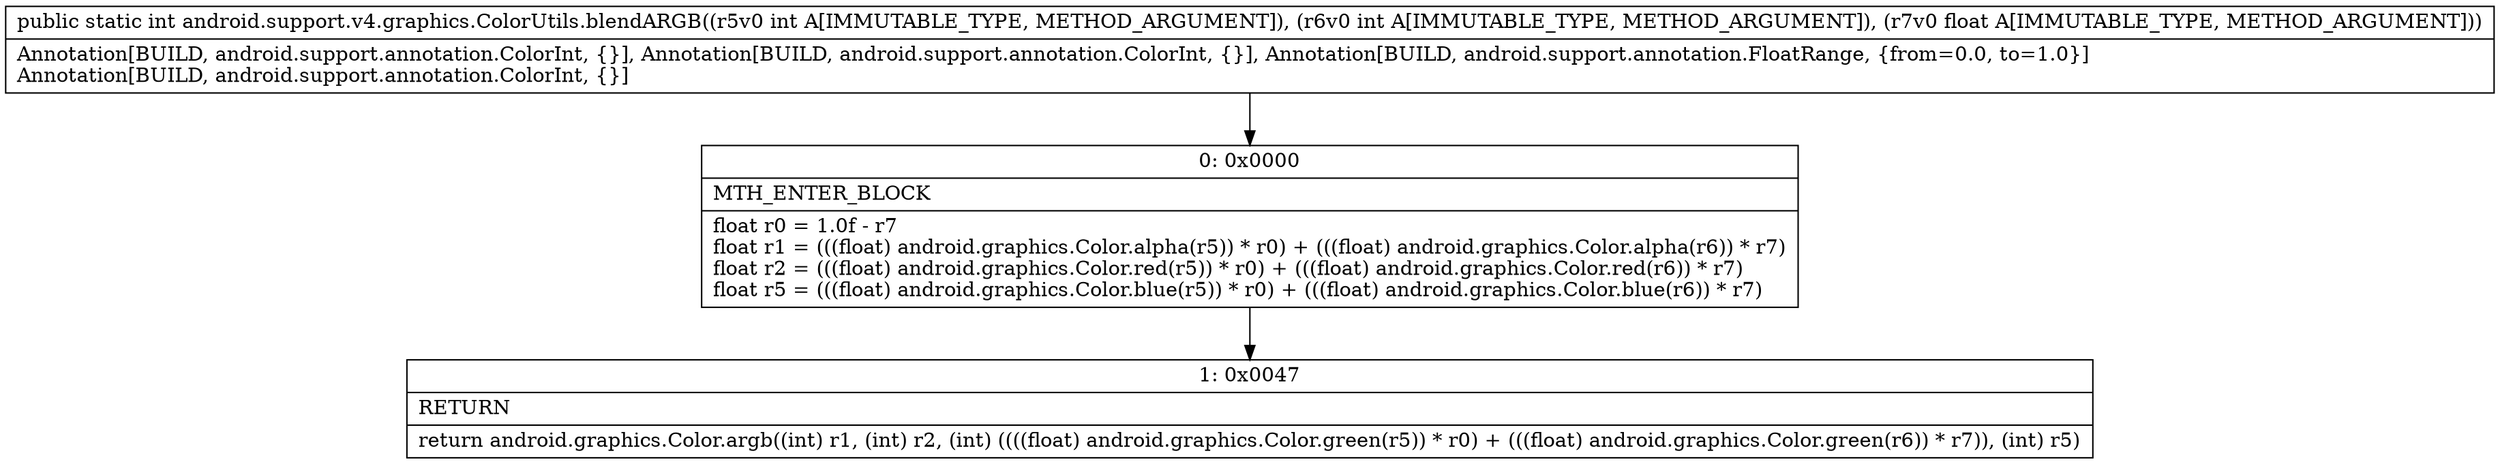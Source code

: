 digraph "CFG forandroid.support.v4.graphics.ColorUtils.blendARGB(IIF)I" {
Node_0 [shape=record,label="{0\:\ 0x0000|MTH_ENTER_BLOCK\l|float r0 = 1.0f \- r7\lfloat r1 = (((float) android.graphics.Color.alpha(r5)) * r0) + (((float) android.graphics.Color.alpha(r6)) * r7)\lfloat r2 = (((float) android.graphics.Color.red(r5)) * r0) + (((float) android.graphics.Color.red(r6)) * r7)\lfloat r5 = (((float) android.graphics.Color.blue(r5)) * r0) + (((float) android.graphics.Color.blue(r6)) * r7)\l}"];
Node_1 [shape=record,label="{1\:\ 0x0047|RETURN\l|return android.graphics.Color.argb((int) r1, (int) r2, (int) ((((float) android.graphics.Color.green(r5)) * r0) + (((float) android.graphics.Color.green(r6)) * r7)), (int) r5)\l}"];
MethodNode[shape=record,label="{public static int android.support.v4.graphics.ColorUtils.blendARGB((r5v0 int A[IMMUTABLE_TYPE, METHOD_ARGUMENT]), (r6v0 int A[IMMUTABLE_TYPE, METHOD_ARGUMENT]), (r7v0 float A[IMMUTABLE_TYPE, METHOD_ARGUMENT]))  | Annotation[BUILD, android.support.annotation.ColorInt, \{\}], Annotation[BUILD, android.support.annotation.ColorInt, \{\}], Annotation[BUILD, android.support.annotation.FloatRange, \{from=0.0, to=1.0\}]\lAnnotation[BUILD, android.support.annotation.ColorInt, \{\}]\l}"];
MethodNode -> Node_0;
Node_0 -> Node_1;
}

